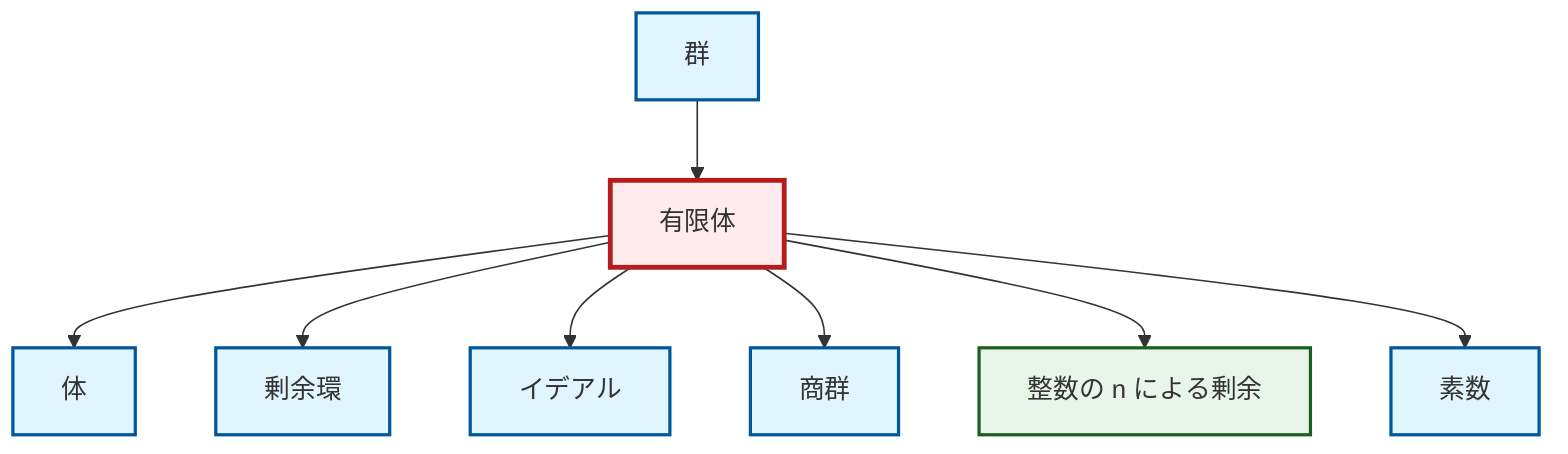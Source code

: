 graph TD
    classDef definition fill:#e1f5fe,stroke:#01579b,stroke-width:2px
    classDef theorem fill:#f3e5f5,stroke:#4a148c,stroke-width:2px
    classDef axiom fill:#fff3e0,stroke:#e65100,stroke-width:2px
    classDef example fill:#e8f5e9,stroke:#1b5e20,stroke-width:2px
    classDef current fill:#ffebee,stroke:#b71c1c,stroke-width:3px
    ex-quotient-integers-mod-n["整数の n による剰余"]:::example
    def-group["群"]:::definition
    def-field["体"]:::definition
    def-quotient-group["商群"]:::definition
    ex-finite-field["有限体"]:::example
    def-ideal["イデアル"]:::definition
    def-prime["素数"]:::definition
    def-quotient-ring["剰余環"]:::definition
    ex-finite-field --> def-field
    ex-finite-field --> def-quotient-ring
    ex-finite-field --> def-ideal
    ex-finite-field --> def-quotient-group
    ex-finite-field --> ex-quotient-integers-mod-n
    def-group --> ex-finite-field
    ex-finite-field --> def-prime
    class ex-finite-field current